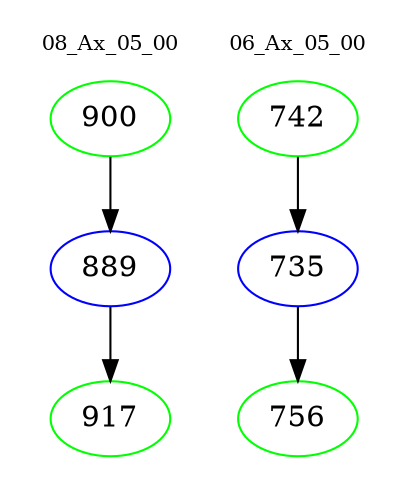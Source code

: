 digraph{
subgraph cluster_0 {
color = white
label = "08_Ax_05_00";
fontsize=10;
T0_900 [label="900", color="green"]
T0_900 -> T0_889 [color="black"]
T0_889 [label="889", color="blue"]
T0_889 -> T0_917 [color="black"]
T0_917 [label="917", color="green"]
}
subgraph cluster_1 {
color = white
label = "06_Ax_05_00";
fontsize=10;
T1_742 [label="742", color="green"]
T1_742 -> T1_735 [color="black"]
T1_735 [label="735", color="blue"]
T1_735 -> T1_756 [color="black"]
T1_756 [label="756", color="green"]
}
}
